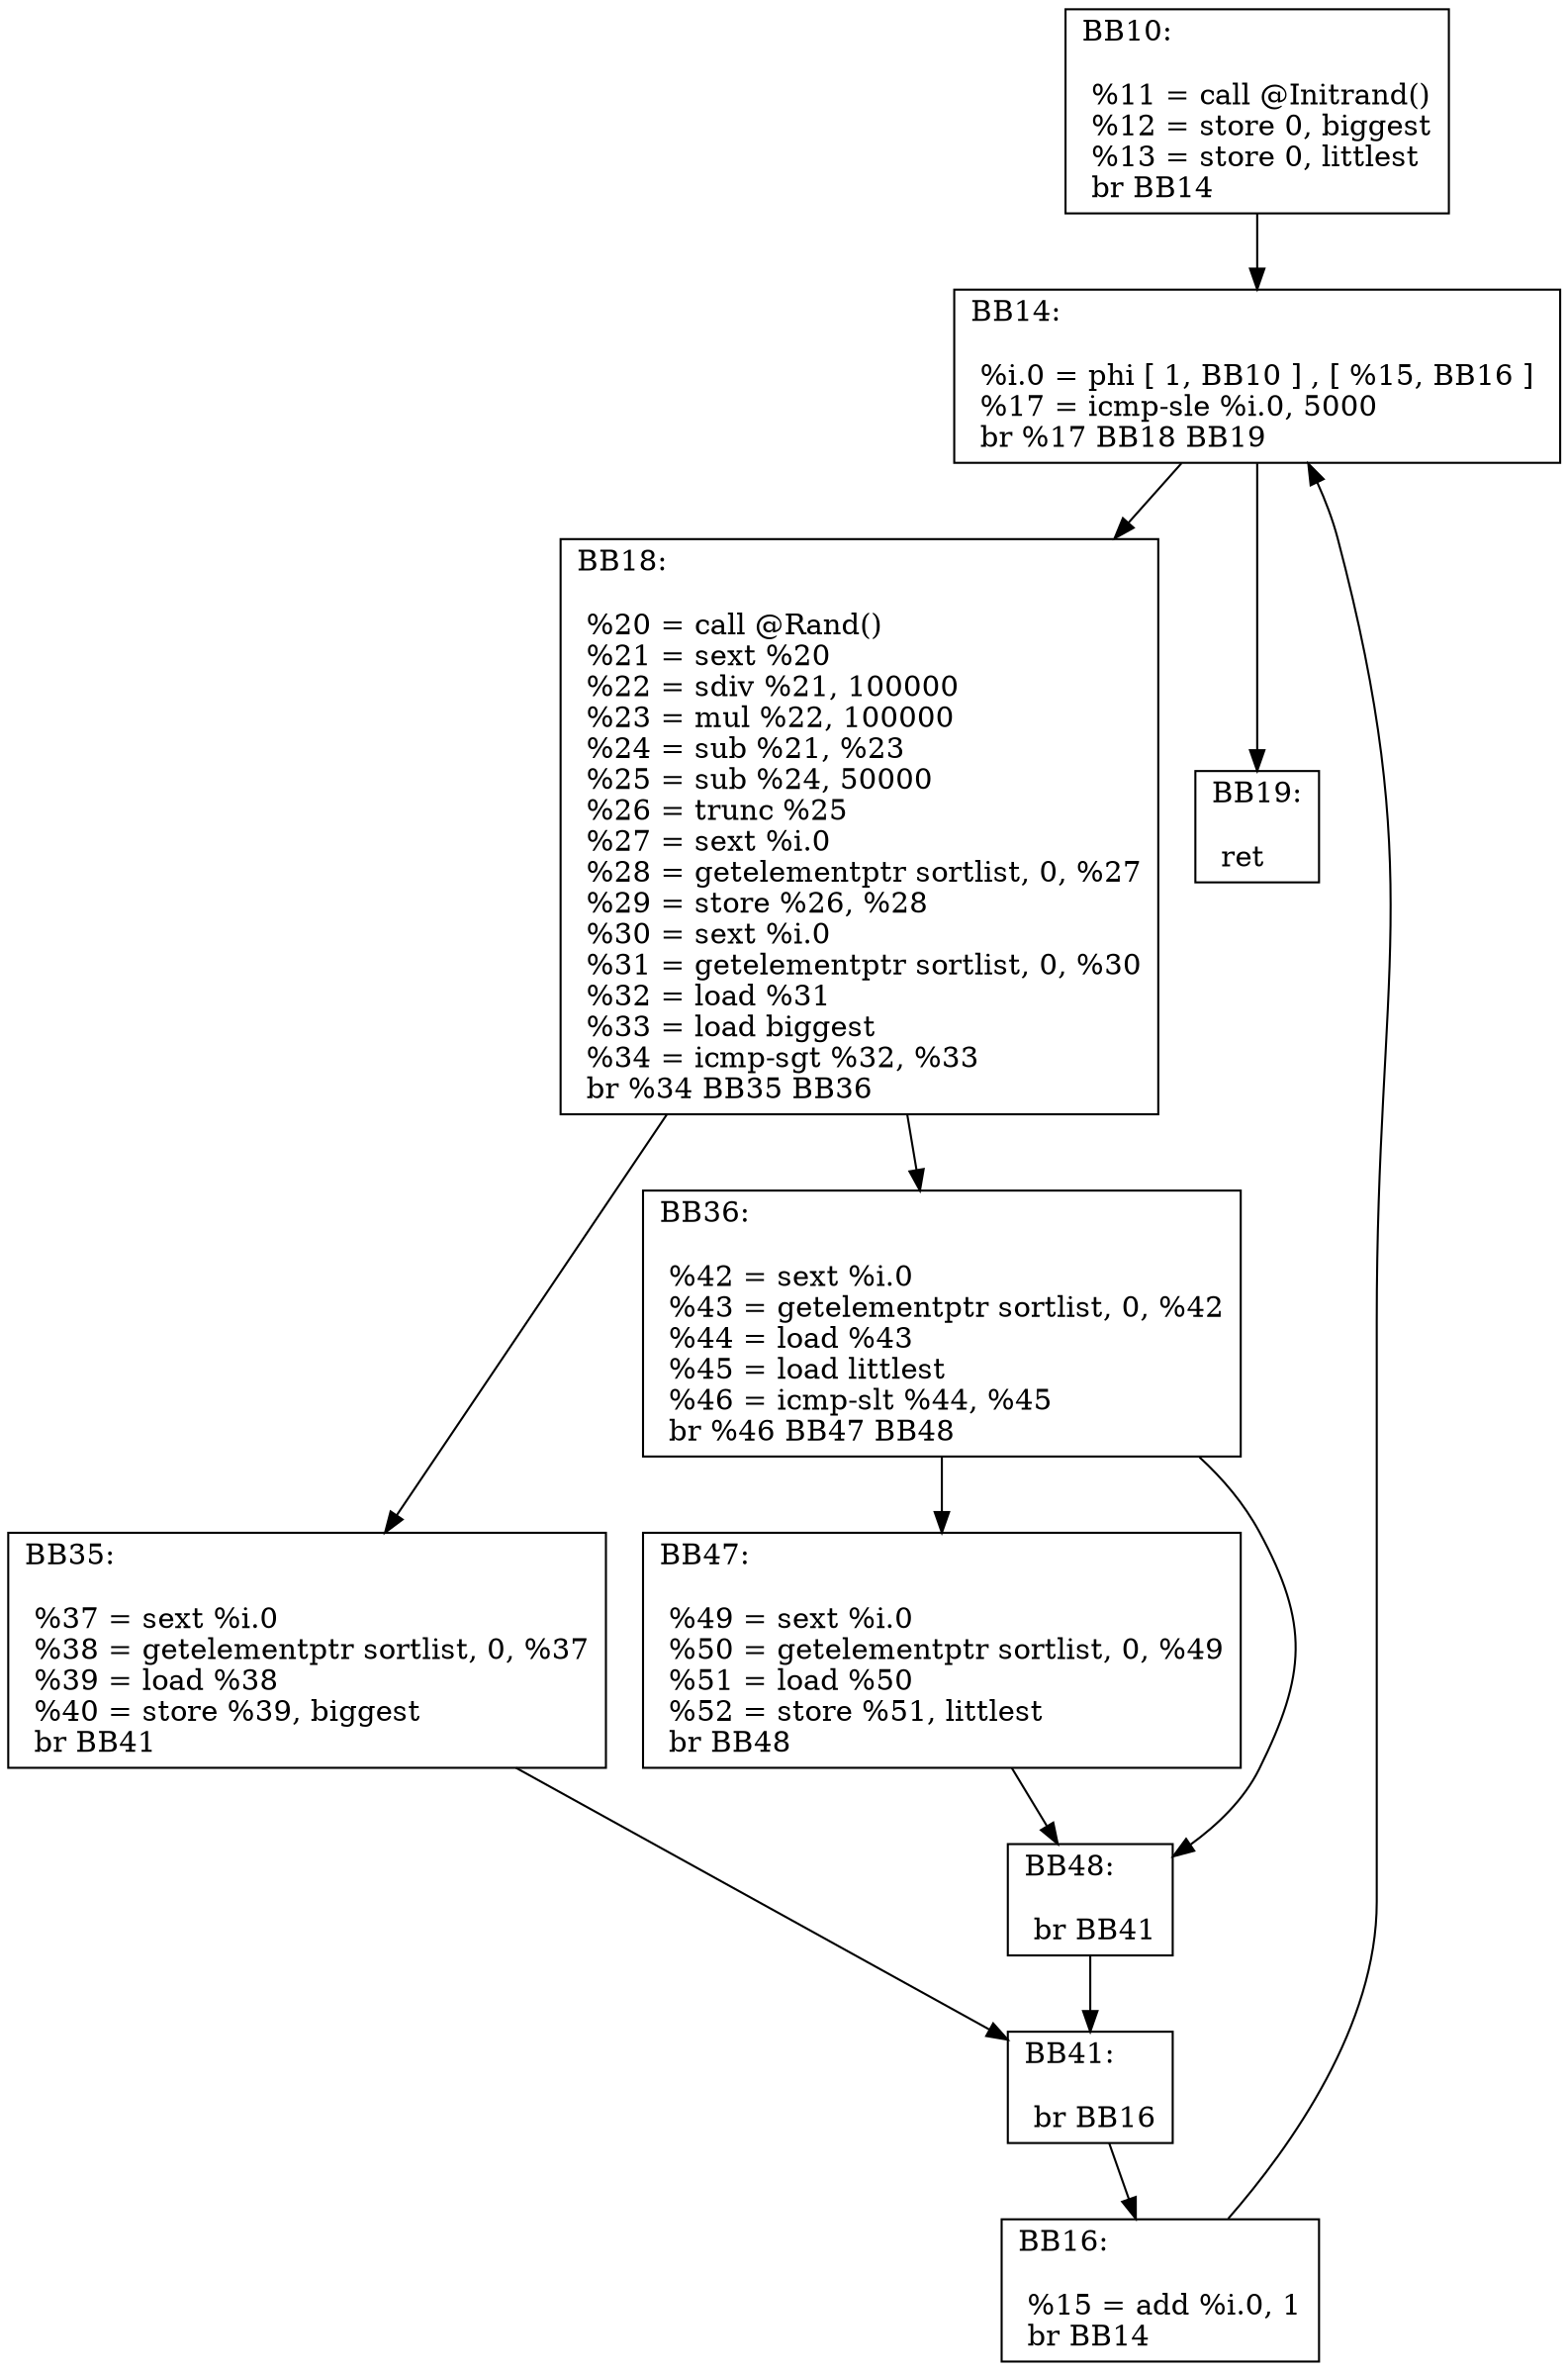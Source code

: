digraph "CFG for 'Initarr' function" {
BB10 [shape=record,
    label="{BB10:\l\l
             %11 = call @Initrand()\l
             %12 = store 0, biggest\l
             %13 = store 0, littlest\l
             br BB14\l
             }"];
BB10 -> BB14
BB14 [shape=record,
    label="{BB14:\l\l
             %i.0 = phi [ 1, BB10 ] , [ %15, BB16 ] \l
             %17 = icmp-sle %i.0, 5000\l
             br %17 BB18 BB19\l
             }"];
BB14 -> BB18
BB14 -> BB19
BB18 [shape=record,
    label="{BB18:\l\l
             %20 = call @Rand()\l
             %21 = sext %20\l
             %22 = sdiv %21, 100000\l
             %23 = mul %22, 100000\l
             %24 = sub %21, %23\l
             %25 = sub %24, 50000\l
             %26 = trunc %25\l
             %27 = sext %i.0\l
             %28 = getelementptr sortlist, 0, %27\l
             %29 = store %26, %28\l
             %30 = sext %i.0\l
             %31 = getelementptr sortlist, 0, %30\l
             %32 = load %31\l
             %33 = load biggest\l
             %34 = icmp-sgt %32, %33\l
             br %34 BB35 BB36\l
             }"];
BB18 -> BB35
BB18 -> BB36
BB35 [shape=record,
    label="{BB35:\l\l
             %37 = sext %i.0\l
             %38 = getelementptr sortlist, 0, %37\l
             %39 = load %38\l
             %40 = store %39, biggest\l
             br BB41\l
             }"];
BB35 -> BB41
BB36 [shape=record,
    label="{BB36:\l\l
             %42 = sext %i.0\l
             %43 = getelementptr sortlist, 0, %42\l
             %44 = load %43\l
             %45 = load littlest\l
             %46 = icmp-slt %44, %45\l
             br %46 BB47 BB48\l
             }"];
BB36 -> BB47
BB36 -> BB48
BB47 [shape=record,
    label="{BB47:\l\l
             %49 = sext %i.0\l
             %50 = getelementptr sortlist, 0, %49\l
             %51 = load %50\l
             %52 = store %51, littlest\l
             br BB48\l
             }"];
BB47 -> BB48
BB48 [shape=record,
    label="{BB48:\l\l
             br BB41\l
             }"];
BB48 -> BB41
BB41 [shape=record,
    label="{BB41:\l\l
             br BB16\l
             }"];
BB41 -> BB16
BB16 [shape=record,
    label="{BB16:\l\l
             %15 = add %i.0, 1\l
             br BB14\l
             }"];
BB16 -> BB14
BB19 [shape=record,
    label="{BB19:\l\l
             ret\l
             }"];
}